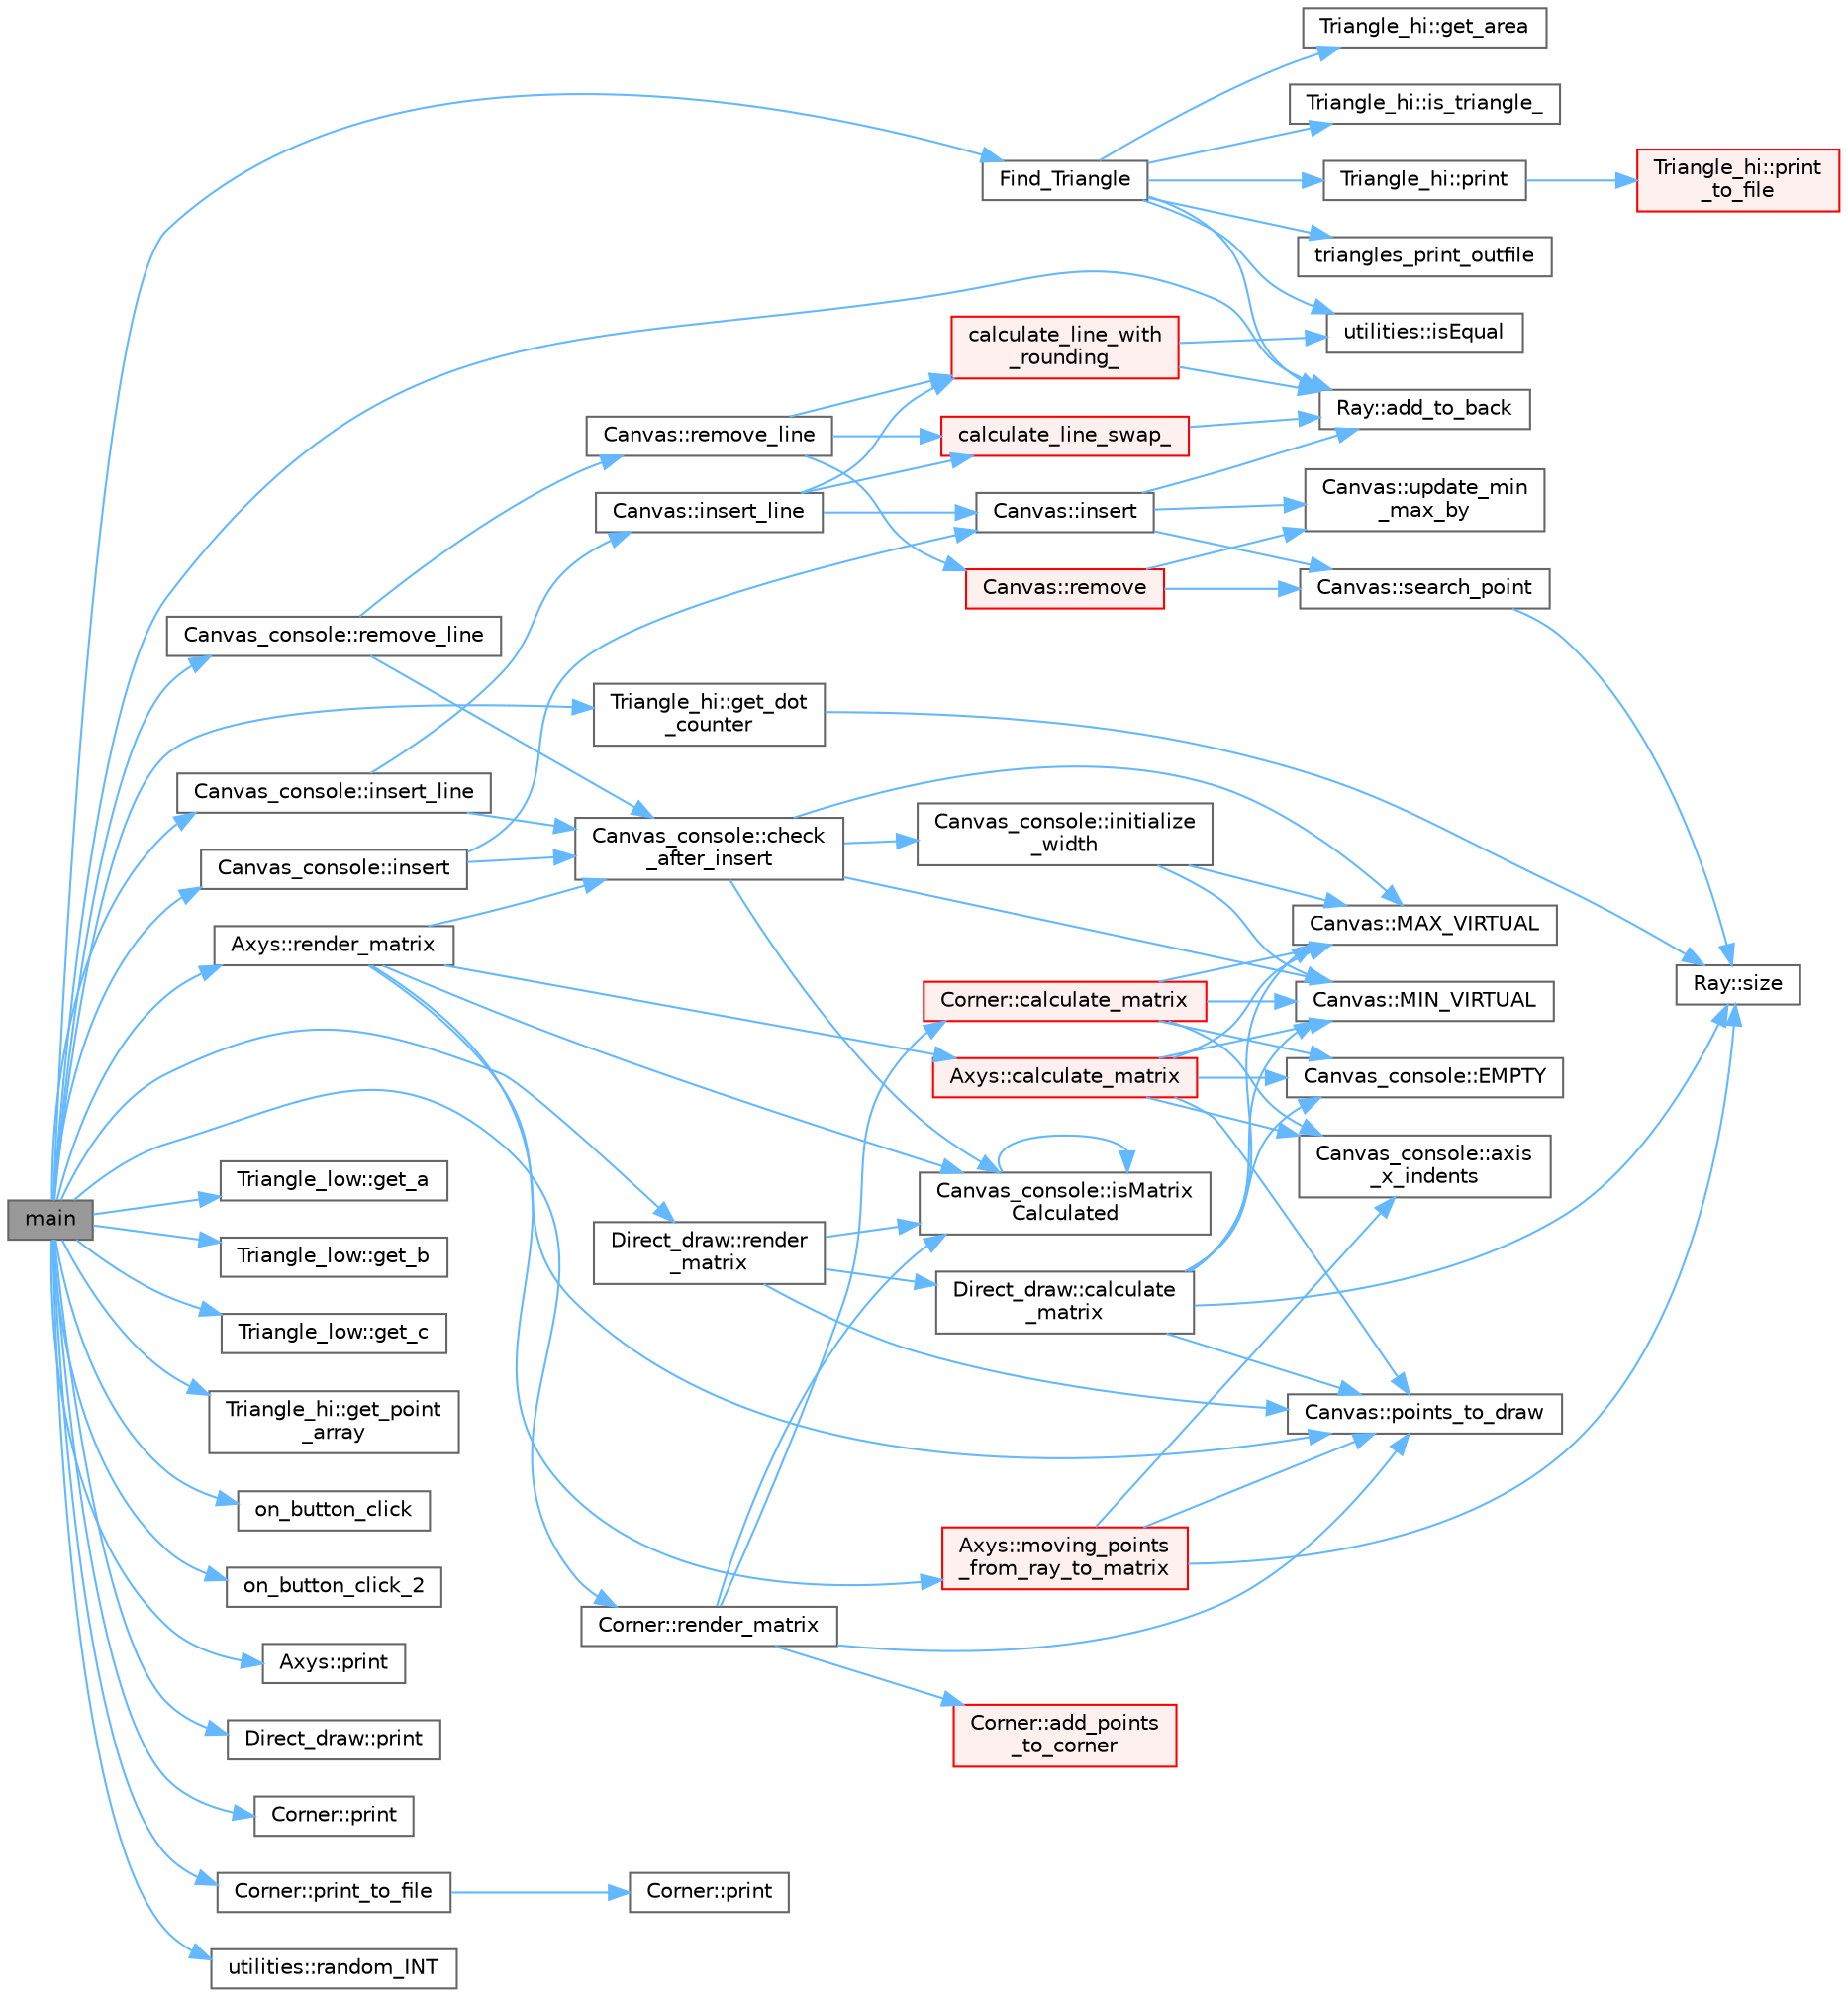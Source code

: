 digraph "main"
{
 // LATEX_PDF_SIZE
  bgcolor="transparent";
  edge [fontname=Helvetica,fontsize=10,labelfontname=Helvetica,labelfontsize=10];
  node [fontname=Helvetica,fontsize=10,shape=box,height=0.2,width=0.4];
  rankdir="LR";
  Node1 [label="main",height=0.2,width=0.4,color="gray40", fillcolor="grey60", style="filled", fontcolor="black",tooltip="main"];
  Node1 -> Node2 [color="steelblue1",style="solid"];
  Node2 [label="Ray::add_to_back",height=0.2,width=0.4,color="grey40", fillcolor="white", style="filled",URL="$class_ray.html#a935a6504b1f2952b2b6ee6f148262c27",tooltip=" "];
  Node1 -> Node3 [color="steelblue1",style="solid"];
  Node3 [label="Find_Triangle",height=0.2,width=0.4,color="grey40", fillcolor="white", style="filled",URL="$_find___triangle_8cpp.html#a7823cb47389cb6d26d3659d2df84d11e",tooltip="#include <future>"];
  Node3 -> Node2 [color="steelblue1",style="solid"];
  Node3 -> Node4 [color="steelblue1",style="solid"];
  Node4 [label="Triangle_hi::get_area",height=0.2,width=0.4,color="grey40", fillcolor="white", style="filled",URL="$class_triangle__hi.html#a62dde64b95e0d7c2823943fba063b1f1",tooltip=" "];
  Node3 -> Node5 [color="steelblue1",style="solid"];
  Node5 [label="Triangle_hi::is_triangle_",height=0.2,width=0.4,color="grey40", fillcolor="white", style="filled",URL="$class_triangle__hi.html#a27af2322fd1126a40264932de2d33195",tooltip="!! is_triangle without '_'"];
  Node3 -> Node6 [color="steelblue1",style="solid"];
  Node6 [label="utilities::isEqual",height=0.2,width=0.4,color="grey40", fillcolor="white", style="filled",URL="$namespaceutilities.html#a8c969ae5ef2b4068da78f2efbc88ac13",tooltip="Dot* start_dialoge(std::streamsize MAX_STREAMSIZE, size_t n_points, std::string path_in = \"points...."];
  Node3 -> Node7 [color="steelblue1",style="solid"];
  Node7 [label="Triangle_hi::print",height=0.2,width=0.4,color="grey40", fillcolor="white", style="filled",URL="$class_triangle__hi.html#af8639ec111ddd21a4d4ee56fd68ba43d",tooltip=" "];
  Node7 -> Node8 [color="steelblue1",style="solid"];
  Node8 [label="Triangle_hi::print\l_to_file",height=0.2,width=0.4,color="red", fillcolor="#FFF0F0", style="filled",URL="$class_triangle__hi.html#a4b1c0727561d2f97be5cc1d0292667d5",tooltip=" "];
  Node3 -> Node11 [color="steelblue1",style="solid"];
  Node11 [label="triangles_print_outfile",height=0.2,width=0.4,color="grey40", fillcolor="white", style="filled",URL="$_triangle_8cpp.html#a96a15093c867179b02d28eacd6f096c2",tooltip=" "];
  Node1 -> Node12 [color="steelblue1",style="solid"];
  Node12 [label="Triangle_low::get_a",height=0.2,width=0.4,color="grey40", fillcolor="white", style="filled",URL="$class_triangle__low.html#ac98814a302a0f6fd4160ea37ead4da1d",tooltip=" "];
  Node1 -> Node13 [color="steelblue1",style="solid"];
  Node13 [label="Triangle_low::get_b",height=0.2,width=0.4,color="grey40", fillcolor="white", style="filled",URL="$class_triangle__low.html#ab31a665c742a89ac3f77266b45326e3e",tooltip=" "];
  Node1 -> Node14 [color="steelblue1",style="solid"];
  Node14 [label="Triangle_low::get_c",height=0.2,width=0.4,color="grey40", fillcolor="white", style="filled",URL="$class_triangle__low.html#a9e4b1b6133ed747dd1e522b9631a63b9",tooltip=" "];
  Node1 -> Node15 [color="steelblue1",style="solid"];
  Node15 [label="Triangle_hi::get_dot\l_counter",height=0.2,width=0.4,color="grey40", fillcolor="white", style="filled",URL="$class_triangle__hi.html#a7dc68d4089adbbe408b238e65a94b93b",tooltip=" "];
  Node15 -> Node10 [color="steelblue1",style="solid"];
  Node10 [label="Ray::size",height=0.2,width=0.4,color="grey40", fillcolor="white", style="filled",URL="$class_ray.html#a5433e5f6205bb963ddb43519022553b4",tooltip=" "];
  Node1 -> Node16 [color="steelblue1",style="solid"];
  Node16 [label="Triangle_hi::get_point\l_array",height=0.2,width=0.4,color="grey40", fillcolor="white", style="filled",URL="$class_triangle__hi.html#a47dbbba00e501dd97f726a935ccdbbf5",tooltip=" "];
  Node1 -> Node17 [color="steelblue1",style="solid"];
  Node17 [label="Canvas_console::insert",height=0.2,width=0.4,color="grey40", fillcolor="white", style="filled",URL="$class_canvas__console.html#af75af479a5c2bd8835c231df42923e49",tooltip=" "];
  Node17 -> Node18 [color="steelblue1",style="solid"];
  Node18 [label="Canvas_console::check\l_after_insert",height=0.2,width=0.4,color="grey40", fillcolor="white", style="filled",URL="$class_canvas__console.html#ac4a39ecd35779da427ad2aa276130d5b",tooltip=" "];
  Node18 -> Node19 [color="steelblue1",style="solid"];
  Node19 [label="Canvas_console::initialize\l_width",height=0.2,width=0.4,color="grey40", fillcolor="white", style="filled",URL="$class_canvas__console.html#a060001297743379cda024ebfc9d3e5cb",tooltip=" "];
  Node19 -> Node20 [color="steelblue1",style="solid"];
  Node20 [label="Canvas::MAX_VIRTUAL",height=0.2,width=0.4,color="grey40", fillcolor="white", style="filled",URL="$class_canvas.html#abc9fcfb1752edf58baecab4d112b32ae",tooltip=" "];
  Node19 -> Node21 [color="steelblue1",style="solid"];
  Node21 [label="Canvas::MIN_VIRTUAL",height=0.2,width=0.4,color="grey40", fillcolor="white", style="filled",URL="$class_canvas.html#af22370809c000769172b4ab018208ba2",tooltip=" "];
  Node18 -> Node22 [color="steelblue1",style="solid"];
  Node22 [label="Canvas_console::isMatrix\lCalculated",height=0.2,width=0.4,color="grey40", fillcolor="white", style="filled",URL="$class_canvas__console.html#a86392d13220497c16a9e7d4afaeccf7f",tooltip=" "];
  Node22 -> Node22 [color="steelblue1",style="solid"];
  Node18 -> Node20 [color="steelblue1",style="solid"];
  Node18 -> Node21 [color="steelblue1",style="solid"];
  Node17 -> Node23 [color="steelblue1",style="solid"];
  Node23 [label="Canvas::insert",height=0.2,width=0.4,color="grey40", fillcolor="white", style="filled",URL="$class_canvas.html#a4a427aa5ce6cea39f3123f52207ec7ea",tooltip=" "];
  Node23 -> Node2 [color="steelblue1",style="solid"];
  Node23 -> Node24 [color="steelblue1",style="solid"];
  Node24 [label="Canvas::search_point",height=0.2,width=0.4,color="grey40", fillcolor="white", style="filled",URL="$class_canvas.html#a2b8130bac44abbc2b9014a6421c45028",tooltip="insert without repetition"];
  Node24 -> Node10 [color="steelblue1",style="solid"];
  Node23 -> Node25 [color="steelblue1",style="solid"];
  Node25 [label="Canvas::update_min\l_max_by",height=0.2,width=0.4,color="grey40", fillcolor="white", style="filled",URL="$class_canvas.html#acddf046b4fc5b2ae2240fe2a00d3b5ca",tooltip=" "];
  Node1 -> Node26 [color="steelblue1",style="solid"];
  Node26 [label="Canvas_console::insert_line",height=0.2,width=0.4,color="grey40", fillcolor="white", style="filled",URL="$class_canvas__console.html#a4a3dc592c07b69ce610b2806a72317b3",tooltip=" "];
  Node26 -> Node18 [color="steelblue1",style="solid"];
  Node26 -> Node27 [color="steelblue1",style="solid"];
  Node27 [label="Canvas::insert_line",height=0.2,width=0.4,color="grey40", fillcolor="white", style="filled",URL="$class_canvas.html#a62f8af520ff064ed8e5897f2faa3f686",tooltip=" "];
  Node27 -> Node28 [color="steelblue1",style="solid"];
  Node28 [label="calculate_line_swap_",height=0.2,width=0.4,color="red", fillcolor="#FFF0F0", style="filled",URL="$_canvas_8cpp.html#ac2899fb0652d62d3faad887afe27ff74",tooltip=" "];
  Node28 -> Node2 [color="steelblue1",style="solid"];
  Node27 -> Node31 [color="steelblue1",style="solid"];
  Node31 [label="calculate_line_with\l_rounding_",height=0.2,width=0.4,color="red", fillcolor="#FFF0F0", style="filled",URL="$_canvas_8cpp.html#a76cb16e2b5895bd06f24a7398b9fb74e",tooltip="static double get_step(double coefficient);"];
  Node31 -> Node2 [color="steelblue1",style="solid"];
  Node31 -> Node6 [color="steelblue1",style="solid"];
  Node27 -> Node23 [color="steelblue1",style="solid"];
  Node1 -> Node32 [color="steelblue1",style="solid"];
  Node32 [label="on_button_click",height=0.2,width=0.4,color="grey40", fillcolor="white", style="filled",URL="$_main_8cpp.html#ab1349fa4c5ca9533e17aab143317b1fd",tooltip="выводит в консоль текст"];
  Node1 -> Node33 [color="steelblue1",style="solid"];
  Node33 [label="on_button_click_2",height=0.2,width=0.4,color="grey40", fillcolor="white", style="filled",URL="$_main_8cpp.html#a063a7841b7a589506586625c8666986e",tooltip=" "];
  Node1 -> Node34 [color="steelblue1",style="solid"];
  Node34 [label="Axys::print",height=0.2,width=0.4,color="grey40", fillcolor="white", style="filled",URL="$class_axys.html#a0e49ac710bd132fa953e8951dd30eae7",tooltip=" "];
  Node1 -> Node35 [color="steelblue1",style="solid"];
  Node35 [label="Direct_draw::print",height=0.2,width=0.4,color="grey40", fillcolor="white", style="filled",URL="$class_direct__draw.html#a7e8f3865cfcabec7b6a8fc017abfb78b",tooltip=" "];
  Node1 -> Node36 [color="steelblue1",style="solid"];
  Node36 [label="Corner::print",height=0.2,width=0.4,color="grey40", fillcolor="white", style="filled",URL="$class_corner.html#ad0e813d9a9e62d471d16e155ba3dda69",tooltip=" "];
  Node1 -> Node37 [color="steelblue1",style="solid"];
  Node37 [label="Corner::print_to_file",height=0.2,width=0.4,color="grey40", fillcolor="white", style="filled",URL="$class_corner.html#aea30fce71dee85c33080ad3d32709379",tooltip=" "];
  Node37 -> Node38 [color="steelblue1",style="solid"];
  Node38 [label="Corner::print",height=0.2,width=0.4,color="grey40", fillcolor="white", style="filled",URL="$class_corner.html#a416a4e37d6fee497ba613676638b5366",tooltip=" "];
  Node1 -> Node39 [color="steelblue1",style="solid"];
  Node39 [label="utilities::random_INT",height=0.2,width=0.4,color="grey40", fillcolor="white", style="filled",URL="$namespaceutilities.html#aaad74952a6fc3e07990e4ddd5d33251f",tooltip=" "];
  Node1 -> Node40 [color="steelblue1",style="solid"];
  Node40 [label="Canvas_console::remove_line",height=0.2,width=0.4,color="grey40", fillcolor="white", style="filled",URL="$class_canvas__console.html#a6bf84e7efec273107ea13b14e9fd2d64",tooltip=" "];
  Node40 -> Node18 [color="steelblue1",style="solid"];
  Node40 -> Node41 [color="steelblue1",style="solid"];
  Node41 [label="Canvas::remove_line",height=0.2,width=0.4,color="grey40", fillcolor="white", style="filled",URL="$class_canvas.html#ac1a10155e7e21b28092c14134027e8b9",tooltip=" "];
  Node41 -> Node28 [color="steelblue1",style="solid"];
  Node41 -> Node31 [color="steelblue1",style="solid"];
  Node41 -> Node42 [color="steelblue1",style="solid"];
  Node42 [label="Canvas::remove",height=0.2,width=0.4,color="red", fillcolor="#FFF0F0", style="filled",URL="$class_canvas.html#a26f551519ccd8633712d477cd9370ff6",tooltip=" "];
  Node42 -> Node24 [color="steelblue1",style="solid"];
  Node42 -> Node25 [color="steelblue1",style="solid"];
  Node1 -> Node44 [color="steelblue1",style="solid"];
  Node44 [label="Direct_draw::render\l_matrix",height=0.2,width=0.4,color="grey40", fillcolor="white", style="filled",URL="$class_direct__draw.html#a63db0829be72ae6b819349a1037375c4",tooltip=" "];
  Node44 -> Node45 [color="steelblue1",style="solid"];
  Node45 [label="Direct_draw::calculate\l_matrix",height=0.2,width=0.4,color="grey40", fillcolor="white", style="filled",URL="$class_direct__draw.html#aafdc3f48e08df27171d731e7c84a2a1c",tooltip=" "];
  Node45 -> Node46 [color="steelblue1",style="solid"];
  Node46 [label="Canvas_console::EMPTY",height=0.2,width=0.4,color="grey40", fillcolor="white", style="filled",URL="$class_canvas__console.html#a2565b17476e40b9e40bdb8470f9baaf5",tooltip=" "];
  Node45 -> Node20 [color="steelblue1",style="solid"];
  Node45 -> Node21 [color="steelblue1",style="solid"];
  Node45 -> Node47 [color="steelblue1",style="solid"];
  Node47 [label="Canvas::points_to_draw",height=0.2,width=0.4,color="grey40", fillcolor="white", style="filled",URL="$class_canvas.html#a9318d445ee6aab6bce3cd0f386c27ca1",tooltip=" "];
  Node45 -> Node10 [color="steelblue1",style="solid"];
  Node44 -> Node22 [color="steelblue1",style="solid"];
  Node44 -> Node47 [color="steelblue1",style="solid"];
  Node1 -> Node48 [color="steelblue1",style="solid"];
  Node48 [label="Axys::render_matrix",height=0.2,width=0.4,color="grey40", fillcolor="white", style="filled",URL="$class_axys.html#a8a1ef438decf7aa0150fa8a9e682e880",tooltip=" "];
  Node48 -> Node49 [color="steelblue1",style="solid"];
  Node49 [label="Axys::calculate_matrix",height=0.2,width=0.4,color="red", fillcolor="#FFF0F0", style="filled",URL="$class_axys.html#a67dc0ad103cc22b90d45fc3e0f2f4c1f",tooltip=" "];
  Node49 -> Node50 [color="steelblue1",style="solid"];
  Node50 [label="Canvas_console::axis\l_x_indents",height=0.2,width=0.4,color="grey40", fillcolor="white", style="filled",URL="$class_canvas__console.html#a415adeae61da943b0224e97016836a4f",tooltip=" "];
  Node49 -> Node46 [color="steelblue1",style="solid"];
  Node49 -> Node20 [color="steelblue1",style="solid"];
  Node49 -> Node21 [color="steelblue1",style="solid"];
  Node49 -> Node47 [color="steelblue1",style="solid"];
  Node48 -> Node18 [color="steelblue1",style="solid"];
  Node48 -> Node22 [color="steelblue1",style="solid"];
  Node48 -> Node58 [color="steelblue1",style="solid"];
  Node58 [label="Axys::moving_points\l_from_ray_to_matrix",height=0.2,width=0.4,color="red", fillcolor="#FFF0F0", style="filled",URL="$class_axys.html#a1d7ec0fbf7e2c19314ed32bcd2b82277",tooltip=" "];
  Node58 -> Node50 [color="steelblue1",style="solid"];
  Node58 -> Node47 [color="steelblue1",style="solid"];
  Node58 -> Node10 [color="steelblue1",style="solid"];
  Node48 -> Node47 [color="steelblue1",style="solid"];
  Node1 -> Node60 [color="steelblue1",style="solid"];
  Node60 [label="Corner::render_matrix",height=0.2,width=0.4,color="grey40", fillcolor="white", style="filled",URL="$class_corner.html#a989625b522a12a50e9570a5521f3aafc",tooltip=" "];
  Node60 -> Node61 [color="steelblue1",style="solid"];
  Node61 [label="Corner::add_points\l_to_corner",height=0.2,width=0.4,color="red", fillcolor="#FFF0F0", style="filled",URL="$class_corner.html#a8bd14f6db2a038f3c423f8b4d0d67f47",tooltip=" "];
  Node60 -> Node63 [color="steelblue1",style="solid"];
  Node63 [label="Corner::calculate_matrix",height=0.2,width=0.4,color="red", fillcolor="#FFF0F0", style="filled",URL="$class_corner.html#a5536f603e7832fe328e4c2f4ff40aafc",tooltip="!! module sub-functions"];
  Node63 -> Node50 [color="steelblue1",style="solid"];
  Node63 -> Node46 [color="steelblue1",style="solid"];
  Node63 -> Node20 [color="steelblue1",style="solid"];
  Node63 -> Node21 [color="steelblue1",style="solid"];
  Node60 -> Node22 [color="steelblue1",style="solid"];
  Node60 -> Node47 [color="steelblue1",style="solid"];
}
